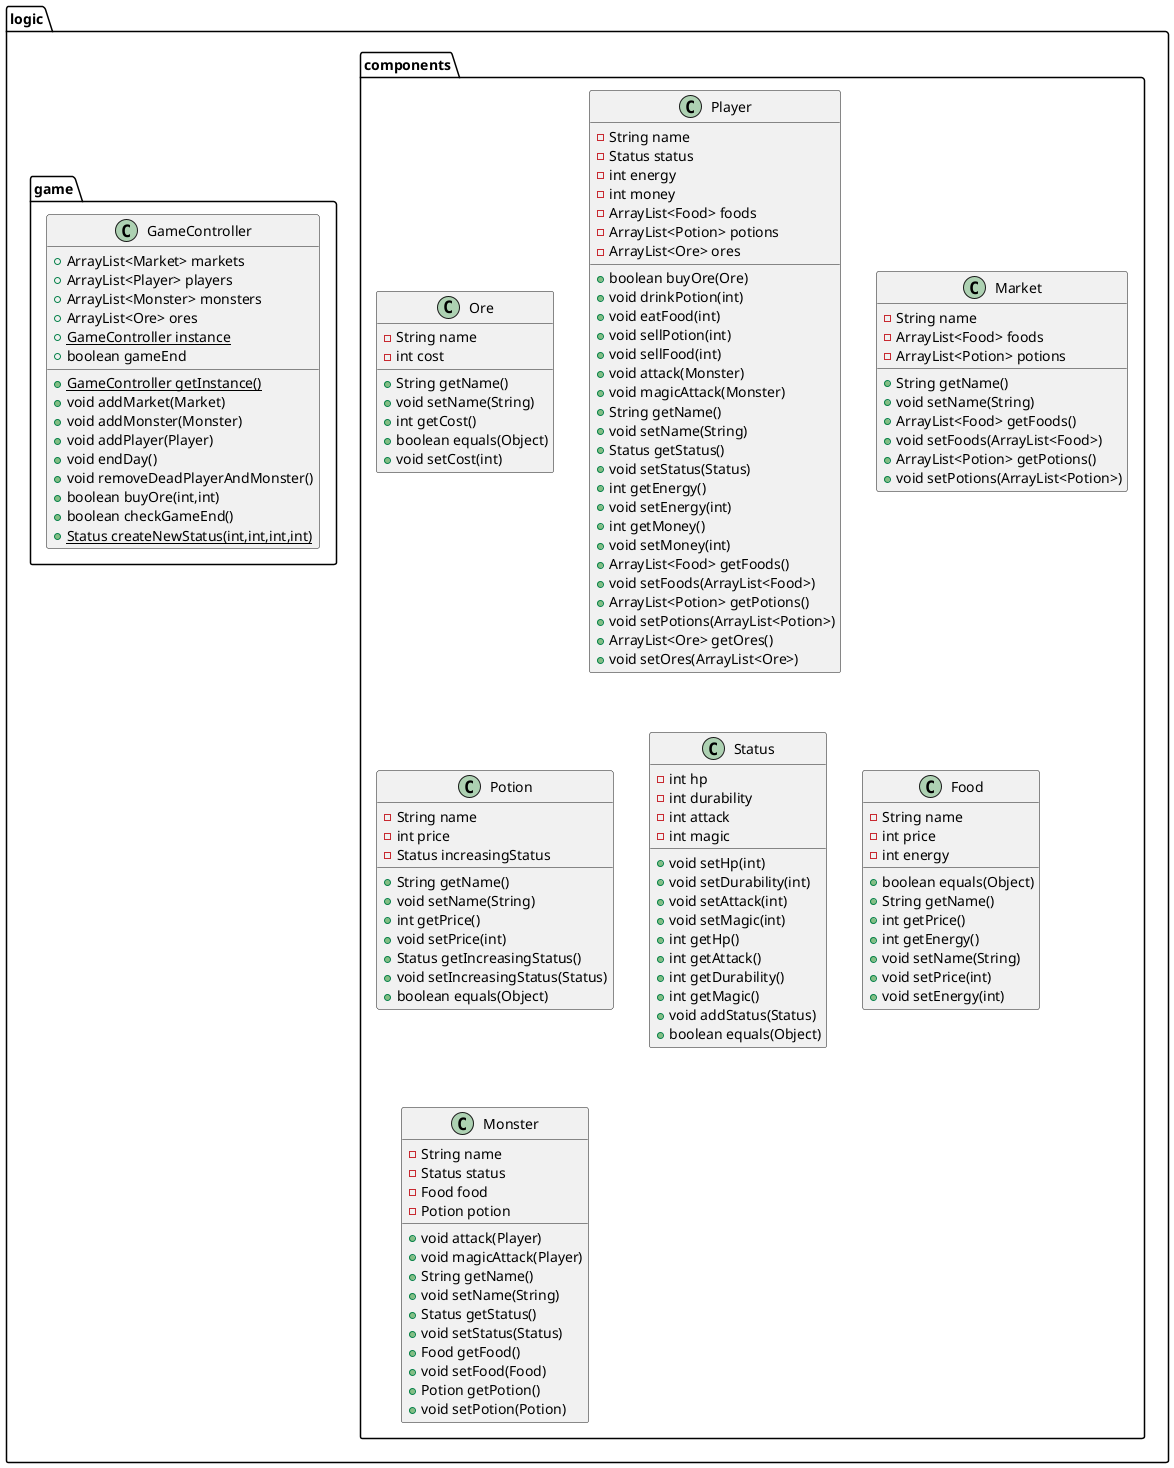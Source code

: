 @startuml
class logic.components.Ore {
- String name
- int cost
+ String getName()
+ void setName(String)
+ int getCost()
+ boolean equals(Object)
+ void setCost(int)
}
class logic.components.Player {
- String name
- Status status
- int energy
- int money
- ArrayList<Food> foods
- ArrayList<Potion> potions
- ArrayList<Ore> ores
+ boolean buyOre(Ore)
+ void drinkPotion(int)
+ void eatFood(int)
+ void sellPotion(int)
+ void sellFood(int)
+ void attack(Monster)
+ void magicAttack(Monster)
+ String getName()
+ void setName(String)
+ Status getStatus()
+ void setStatus(Status)
+ int getEnergy()
+ void setEnergy(int)
+ int getMoney()
+ void setMoney(int)
+ ArrayList<Food> getFoods()
+ void setFoods(ArrayList<Food>)
+ ArrayList<Potion> getPotions()
+ void setPotions(ArrayList<Potion>)
+ ArrayList<Ore> getOres()
+ void setOres(ArrayList<Ore>)
}
class logic.components.Market {
- String name
- ArrayList<Food> foods
- ArrayList<Potion> potions
+ String getName()
+ void setName(String)
+ ArrayList<Food> getFoods()
+ void setFoods(ArrayList<Food>)
+ ArrayList<Potion> getPotions()
+ void setPotions(ArrayList<Potion>)
}
class logic.components.Potion {
- String name
- int price
- Status increasingStatus
+ String getName()
+ void setName(String)
+ int getPrice()
+ void setPrice(int)
+ Status getIncreasingStatus()
+ void setIncreasingStatus(Status)
+ boolean equals(Object)
}
class logic.game.GameController {
+ ArrayList<Market> markets
+ ArrayList<Player> players
+ ArrayList<Monster> monsters
+ ArrayList<Ore> ores
+ {static} GameController instance
+ boolean gameEnd
+ {static} GameController getInstance()
+ void addMarket(Market)
+ void addMonster(Monster)
+ void addPlayer(Player)
+ void endDay()
+ void removeDeadPlayerAndMonster()
+ boolean buyOre(int,int)
+ boolean checkGameEnd()
+ {static} Status createNewStatus(int,int,int,int)
}
class logic.components.Status {
- int hp
- int durability
- int attack
- int magic
+ void setHp(int)
+ void setDurability(int)
+ void setAttack(int)
+ void setMagic(int)
+ int getHp()
+ int getAttack()
+ int getDurability()
+ int getMagic()
+ void addStatus(Status)
+ boolean equals(Object)
}
class logic.components.Food {
- String name
- int price
- int energy
+ boolean equals(Object)
+ String getName()
+ int getPrice()
+ int getEnergy()
+ void setName(String)
+ void setPrice(int)
+ void setEnergy(int)
}
class logic.components.Monster {
- String name
- Status status
- Food food
- Potion potion
+ void attack(Player)
+ void magicAttack(Player)
+ String getName()
+ void setName(String)
+ Status getStatus()
+ void setStatus(Status)
+ Food getFood()
+ void setFood(Food)
+ Potion getPotion()
+ void setPotion(Potion)
}
@enduml